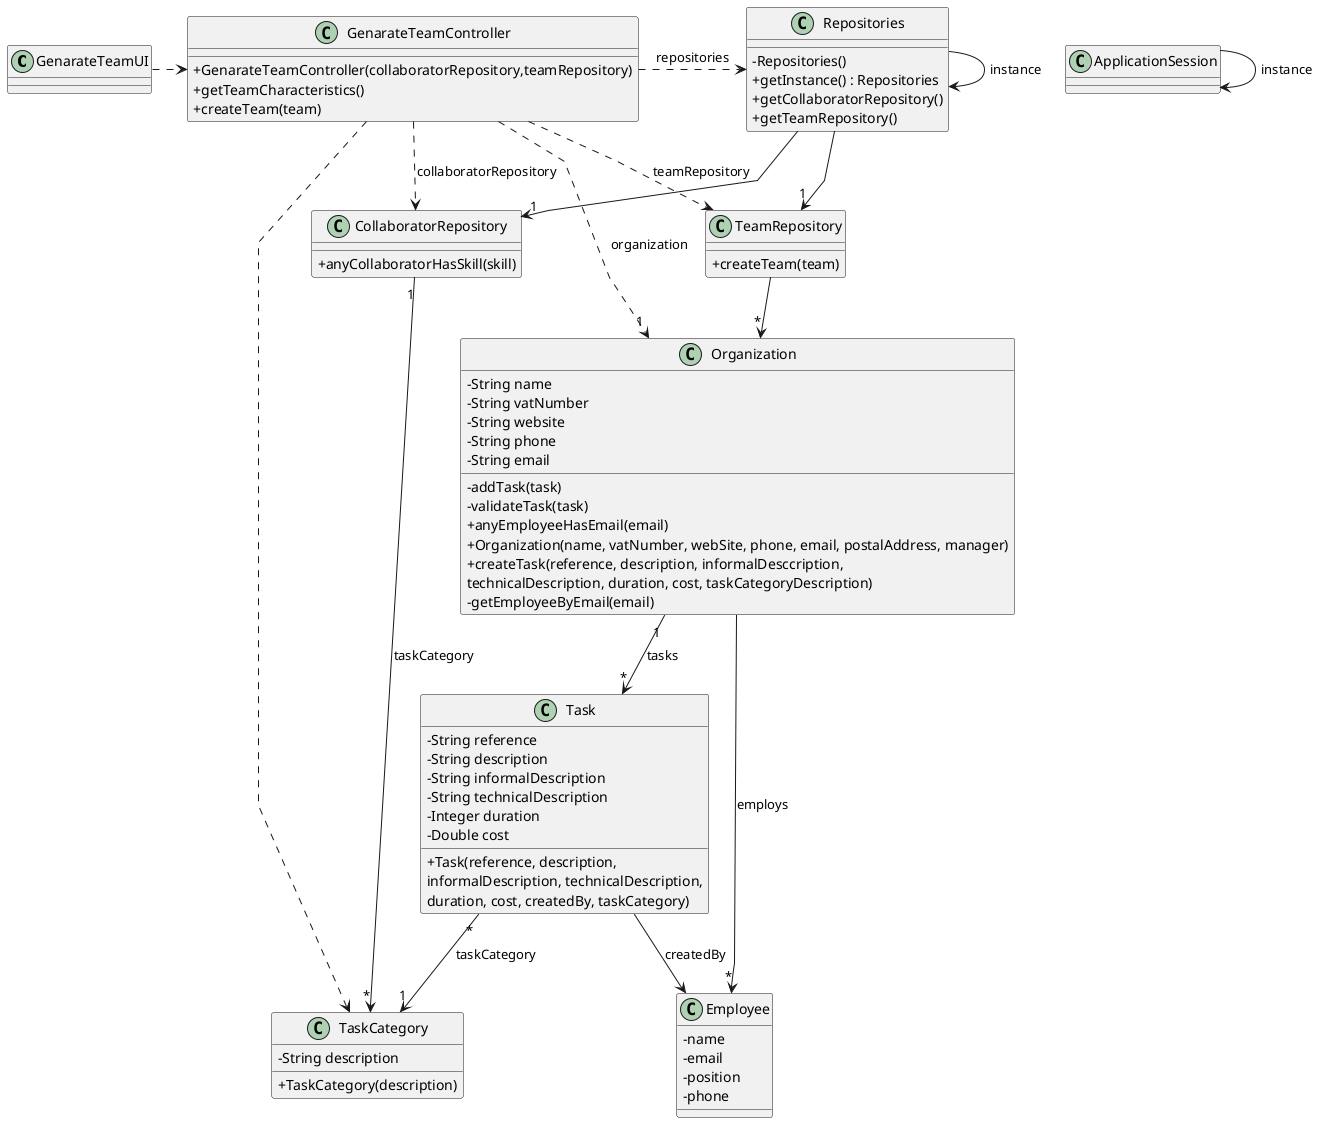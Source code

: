 @startuml
'skinparam monochrome true
skinparam packageStyle rectangle
skinparam shadowing false
skinparam linetype polyline
'skinparam linetype orto

skinparam classAttributeIconSize 0

'left to right direction
class GenarateTeamUI {
}

class GenarateTeamController {
+GenarateTeamController(collaboratorRepository,teamRepository)
+getTeamCharacteristics()
+createTeam(team)
}


class Repositories {
    - Repositories()
    + getInstance() : Repositories
    + getCollaboratorRepository()
    + getTeamRepository()
}

class CollaboratorRepository {
    + anyCollaboratorHasSkill(skill)
}

class TeamRepository {
    + createTeam(team)
}

class Employee {
    - name
    - email
    - position
    - phone
}

class Task {
    - String reference
    - String description
    - String informalDescription
    - String technicalDescription
    - Integer duration
    - Double cost

    + Task(reference, description,\ninformalDescription, technicalDescription,\nduration, cost, createdBy, taskCategory)
}

class TaskCategory {
    - String description

     + TaskCategory(description)
}

class Organization {
    - String name
    - String vatNumber
    - String website
    - String phone
    - String email

    - addTask(task)
    - validateTask(task)
    + anyEmployeeHasEmail(email)
    + Organization(name, vatNumber, webSite, phone, email, postalAddress, manager)
    + createTask(reference, description, informalDesccription,\ntechnicalDescription, duration, cost, taskCategoryDescription)
    - getEmployeeByEmail(email)

'  +saveTask(task)
}









Repositories -> Repositories : instance
ApplicationSession -> ApplicationSession : instance

GenarateTeamUI .> GenarateTeamController

GenarateTeamController .> Repositories : repositories

Repositories -> "1" CollaboratorRepository

GenarateTeamController ..> TaskCategory
GenarateTeamController ..> TeamRepository : teamRepository
GenarateTeamController ..> CollaboratorRepository : collaboratorRepository

Repositories --> "1" TeamRepository

TeamRepository --> "*" Organization

GenarateTeamController ..> "1" Organization : organization
Task "*" --> "1" TaskCategory : taskCategory
CollaboratorRepository "1" --> "*" TaskCategory : taskCategory
Organization "1" --> "*" Task : tasks
Task --> Employee : createdBy

Organization --> "*" Employee : employs

@enduml
